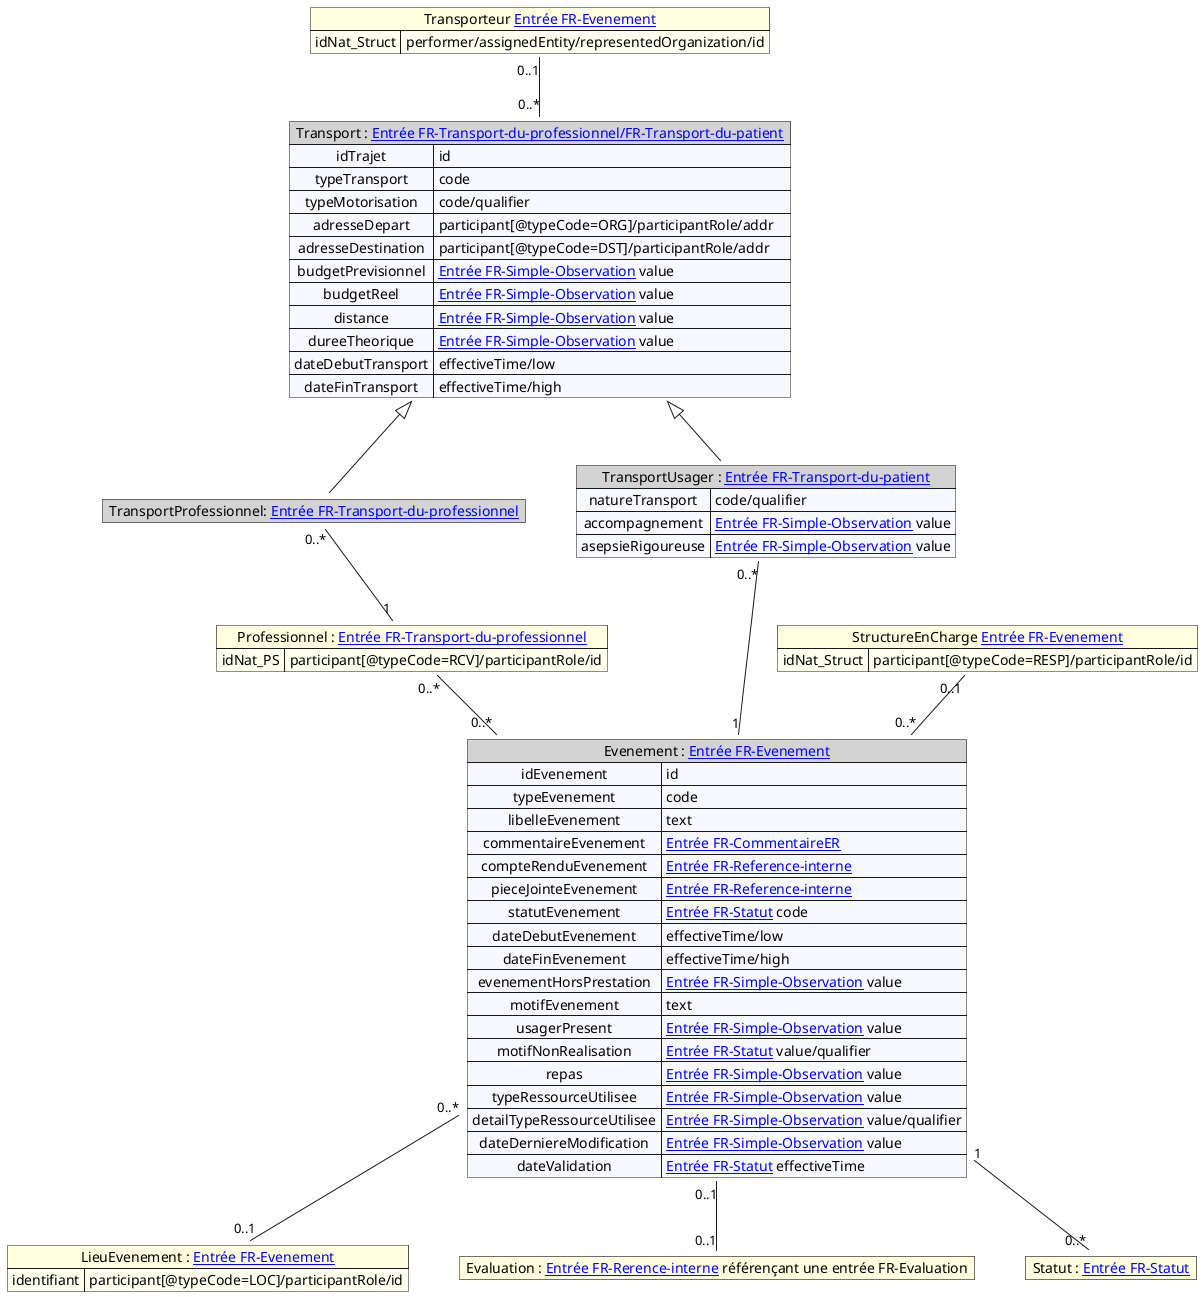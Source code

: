 @startuml


map "Evenement : [[contenu_dossier_corps_cda.html Entrée FR-Evenement]]" as Evenement #back:ghostWhite;header:LightGray {
    idEvenement => id
    typeEvenement => code
    libelleEvenement => text
    commentaireEvenement => [[contenu_dossier_corps_cda.html Entrée FR-CommentaireER]]
    compteRenduEvenement => [[contenu_dossier_corps_cda.html Entrée FR-Reference-interne]]
    pieceJointeEvenement => [[contenu_dossier_corps_cda.html Entrée FR-Reference-interne]]
    statutEvenement => [[contenu_dossier_corps_cda.html Entrée FR-Statut]] code
    dateDebutEvenement => effectiveTime/low
    dateFinEvenement => effectiveTime/high
    evenementHorsPrestation => [[contenu_dossier_corps_cda.html Entrée FR-Simple-Observation]] value
    motifEvenement => text
    usagerPresent => [[contenu_dossier_corps_cda.html Entrée FR-Simple-Observation]] value
    motifNonRealisation => [[contenu_dossier_corps_cda.html Entrée FR-Statut]] value/qualifier 
    repas => [[contenu_dossier_corps_cda.html Entrée FR-Simple-Observation]] value
    typeRessourceUtilisee => [[contenu_dossier_corps_cda.html Entrée FR-Simple-Observation]] value
    detailTypeRessourceUtilisee => [[contenu_dossier_corps_cda.html Entrée FR-Simple-Observation]] value/qualifier
    dateDerniereModification => [[contenu_dossier_corps_cda.html Entrée FR-Simple-Observation]] value
    dateValidation => [[contenu_dossier_corps_cda.html Entrée FR-Statut]] effectiveTime
}
map "Transport : [[contenu_dossier_corps_cda.html Entrée FR-Transport-du-professionnel/FR-Transport-du-patient]]" as Transport#back:ghostWhite;header:LightGray {
    idTrajet => id
    typeTransport => code
    typeMotorisation => code/qualifier
    adresseDepart => participant[@typeCode=ORG]/participantRole/addr
    adresseDestination => participant[@typeCode=DST]/participantRole/addr
    budgetPrevisionnel => [[contenu_dossier_corps_cda.html Entrée FR-Simple-Observation]] value
    budgetReel => [[contenu_dossier_corps_cda.html Entrée FR-Simple-Observation]] value
    distance => [[contenu_dossier_corps_cda.html Entrée FR-Simple-Observation]] value
    dureeTheorique => [[contenu_dossier_corps_cda.html Entrée FR-Simple-Observation]] value
    dateDebutTransport => effectiveTime/low
    dateFinTransport => effectiveTime/high

}
map "Professionnel : [[contenu_dossier_corps_cda.html Entrée FR-Transport-du-professionnel]]" as Professionnel #back:Ivory;header:LightYellow  {
    idNat_PS => participant[@typeCode=RCV]/participantRole/id 
}

map "Transporteur [[contenu_dossier_corps_cda.html Entrée FR-Evenement]]" as transporteur #back:Ivory;header:LightYellow  {
    idNat_Struct => performer/assignedEntity/representedOrganization/id
}

map "StructureEnCharge [[contenu_dossier_corps_cda.html Entrée FR-Evenement]]" as structureEnCharge #back:Ivory;header:LightYellow  {
    idNat_Struct => participant[@typeCode=RESP]/participantRole/id
}


map "TransportProfessionnel: [[contenu_dossier_corps_cda.html Entrée FR-Transport-du-professionnel]]" as TransportPro#back:ghostWhite;header:LightGray {
}



map "TransportUsager : [[contenu_dossier_corps_cda.html Entrée FR-Transport-du-patient]]" as TransportUsager#back:ghostWhite;header:LightGray {
    natureTransport => code/qualifier
    accompagnement => [[contenu_dossier_corps_cda.html Entrée FR-Simple-Observation]] value
    asepsieRigoureuse => [[contenu_dossier_corps_cda.html Entrée FR-Simple-Observation]] value
}

map "LieuEvenement : [[contenu_dossier_corps_cda.html Entrée FR-Evenement]]" as Lieu #back:Ivory;header:LightYellow  {
    identifiant => participant[@typeCode=LOC]/participantRole/id    
 
}

map "Evaluation : [[contenu_dossier_corps_cda.html Entrée FR-Rerence-interne]] référençant une entrée FR-Evaluation" as Evaluation #back:Ivory;header:LightYellow {
}

map "Statut : [[contenu_dossier_corps_cda.html Entrée FR-Statut]]" as statut #back:Ivory;header:LightYellow {
}


Evenement "0..*" -- "0..1" Lieu  
Professionnel "0..*" -- "0..*" Evenement
structureEnCharge "0..1" -- "0..*" Evenement
Transport <|-- TransportPro
Transport <|-- TransportUsager
TransportUsager "0..*" -- "1" Evenement
TransportPro "0..*" -- "1" Professionnel
Evenement "0..1" -- "0..1" Evaluation
Evenement "1" -- "0..*" statut
transporteur "0..1" -- "0..*" Transport


@enduml